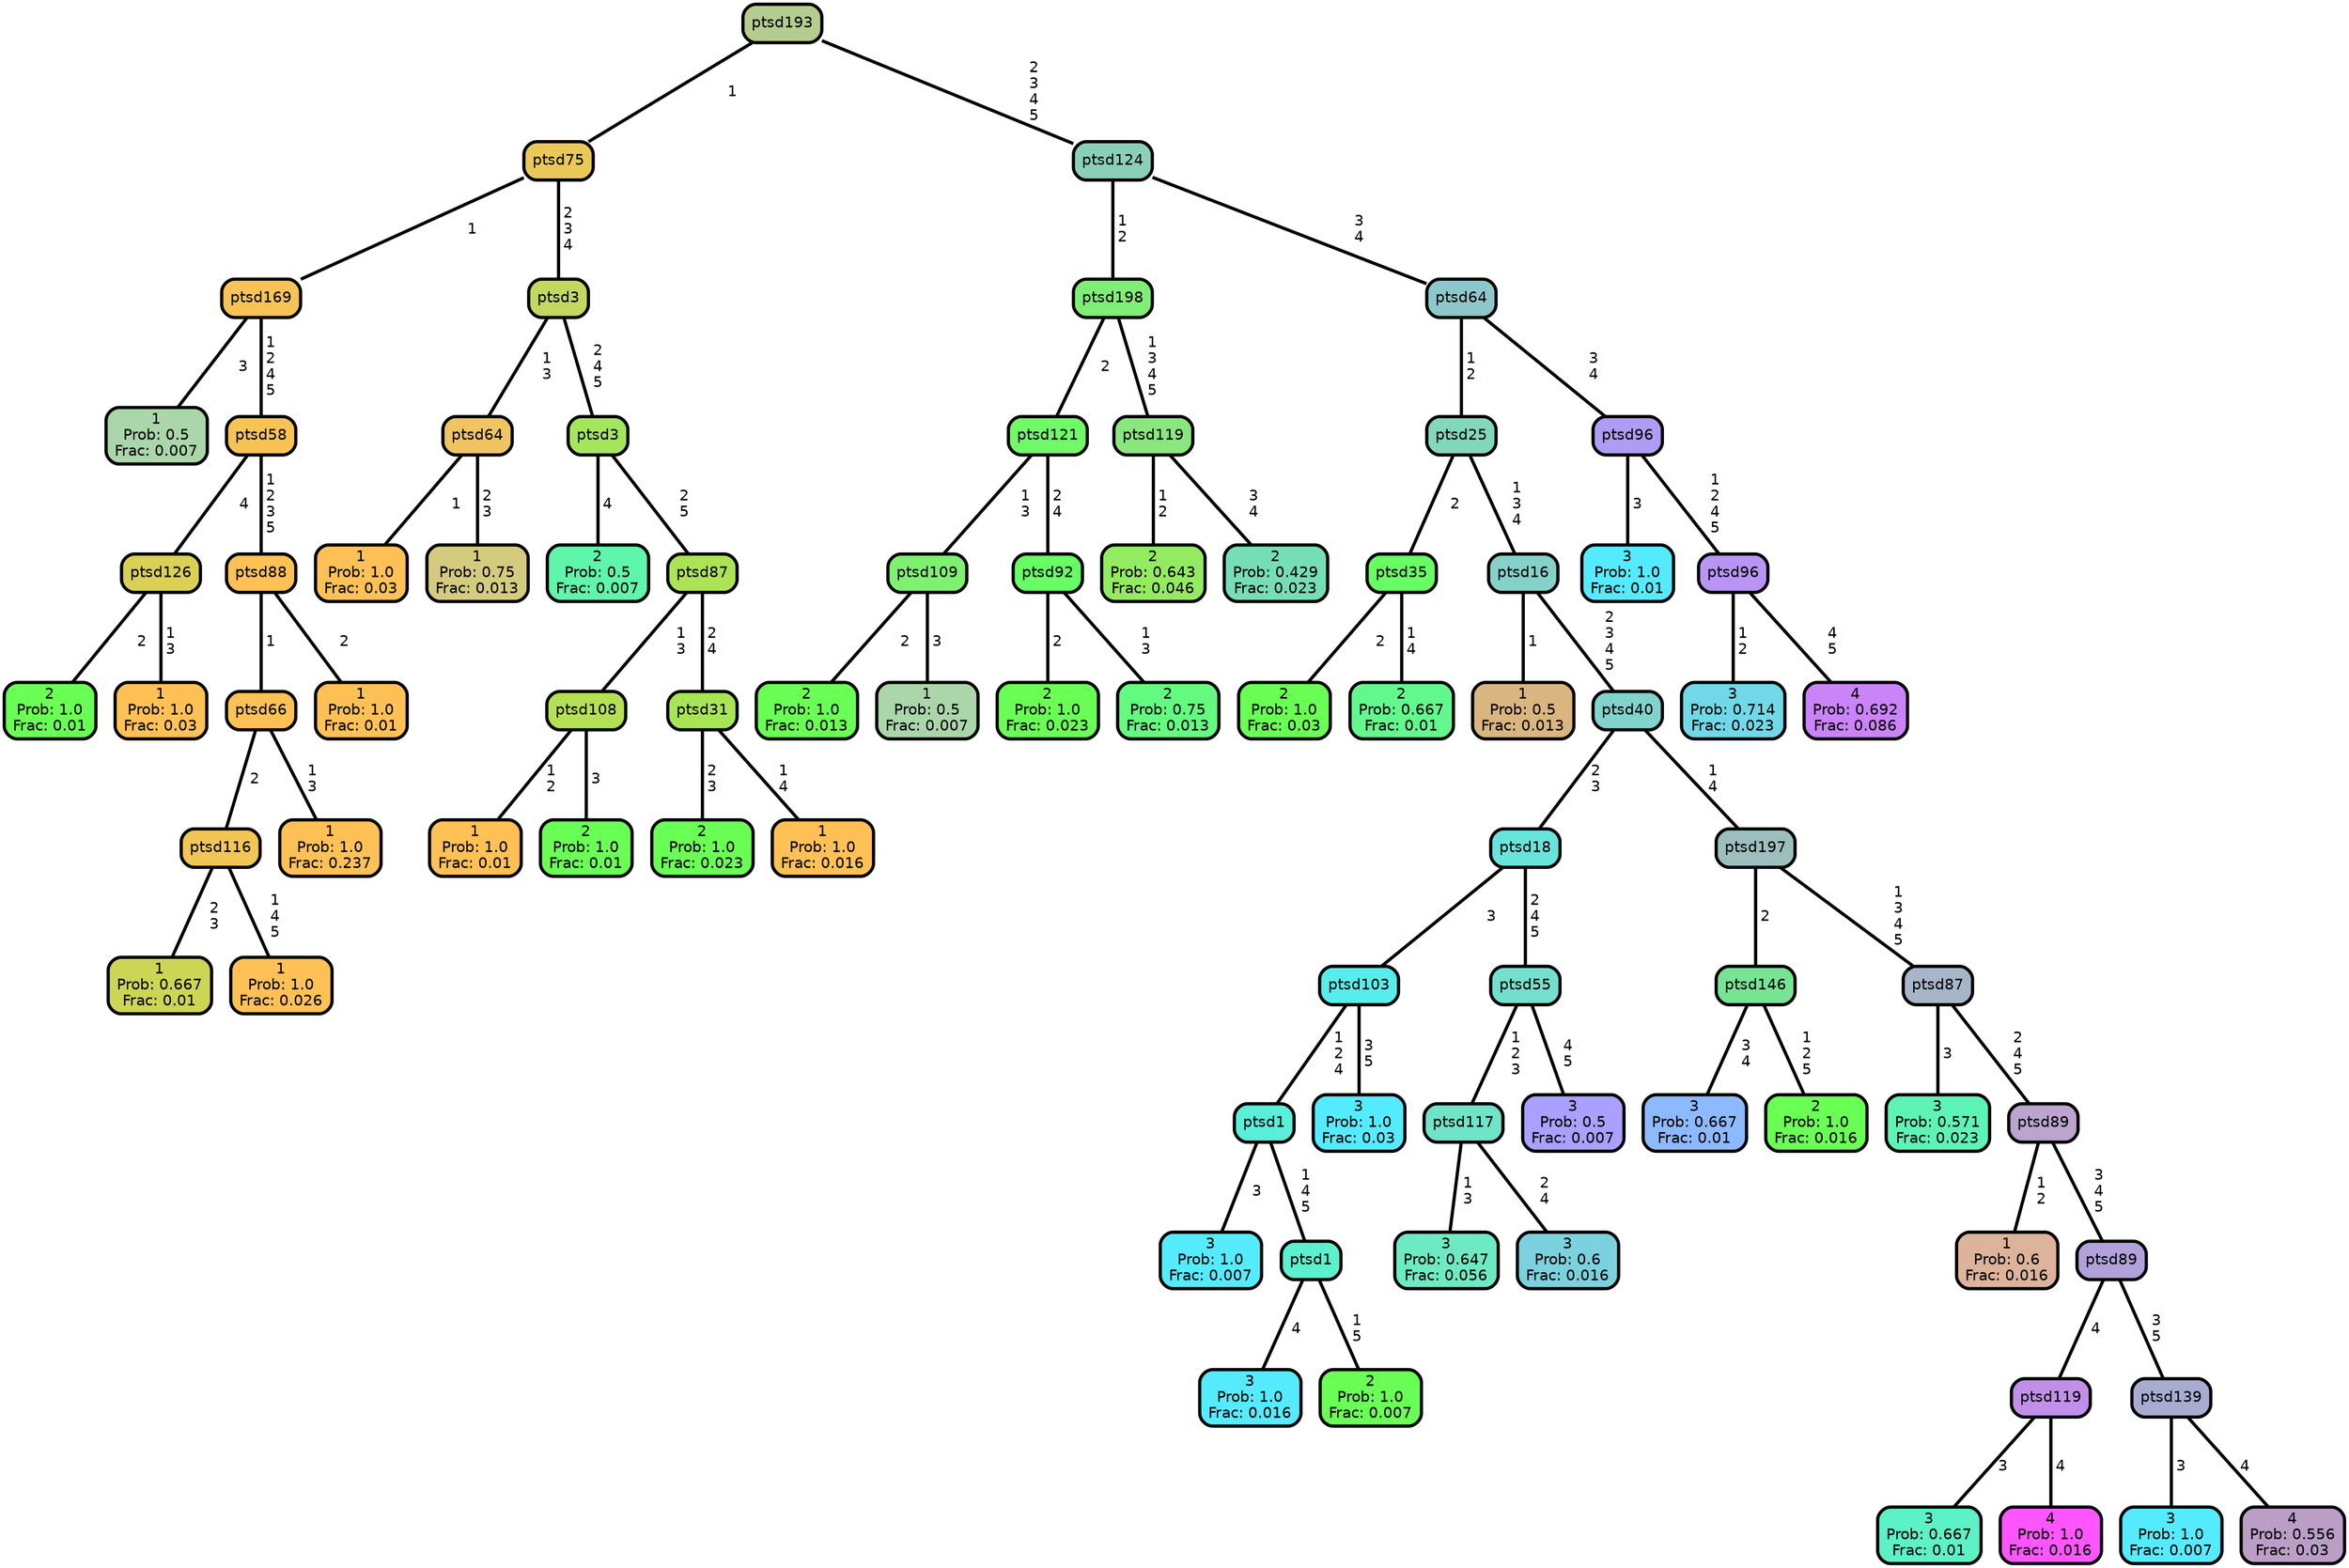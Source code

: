 graph Tree {
node [shape=box, style="filled, rounded",color="black",penwidth="3",fontcolor="black",                 fontname=helvetica] ;
graph [ranksep="0 equally", splines=straight,                 bgcolor=transparent, dpi=60] ;
edge [fontname=helvetica, color=black] ;
0 [label="1
Prob: 0.5
Frac: 0.007", fillcolor="#aad6aa"] ;
1 [label="ptsd169",href=".//ptsd169.svg", fillcolor="#f7c356"] ;
2 [label="2
Prob: 1.0
Frac: 0.01", fillcolor="#6aff55"] ;
3 [label="ptsd126",href=".//ptsd126.svg", fillcolor="#d9d055"] ;
4 [label="1
Prob: 1.0
Frac: 0.03", fillcolor="#ffc155"] ;
5 [label="ptsd58",href=".//ptsd58.svg", fillcolor="#f8c355"] ;
6 [label="1
Prob: 0.667
Frac: 0.01", fillcolor="#cdd555"] ;
7 [label="ptsd116",href=".//ptsd116.svg", fillcolor="#f1c655"] ;
8 [label="1
Prob: 1.0
Frac: 0.026", fillcolor="#ffc155"] ;
9 [label="ptsd66",href=".//ptsd66.svg", fillcolor="#fdc155"] ;
10 [label="1
Prob: 1.0
Frac: 0.237", fillcolor="#ffc155"] ;
11 [label="ptsd88",href=".//ptsd88.svg", fillcolor="#fdc155"] ;
12 [label="1
Prob: 1.0
Frac: 0.01", fillcolor="#ffc155"] ;
13 [label="ptsd75",href=".//ptsd75.svg", fillcolor="#eac858"] ;
14 [label="1
Prob: 1.0
Frac: 0.03", fillcolor="#ffc155"] ;
15 [label="ptsd64",href=".//ptsd64.svg", fillcolor="#f1c462"] ;
16 [label="1
Prob: 0.75
Frac: 0.013", fillcolor="#d4cb7f"] ;
17 [label="ptsd3",href=".//ptsd3.svg", fillcolor="#c3d85f"] ;
18 [label="2
Prob: 0.5
Frac: 0.007", fillcolor="#5ff5aa"] ;
19 [label="ptsd3",href=".//ptsd3.svg", fillcolor="#a4e55d"] ;
20 [label="1
Prob: 1.0
Frac: 0.01", fillcolor="#ffc155"] ;
21 [label="ptsd108",href=".//ptsd108.svg", fillcolor="#b4e055"] ;
22 [label="2
Prob: 1.0
Frac: 0.01", fillcolor="#6aff55"] ;
23 [label="ptsd87",href=".//ptsd87.svg", fillcolor="#ace355"] ;
24 [label="2
Prob: 1.0
Frac: 0.023", fillcolor="#6aff55"] ;
25 [label="ptsd31",href=".//ptsd31.svg", fillcolor="#a8e555"] ;
26 [label="1
Prob: 1.0
Frac: 0.016", fillcolor="#ffc155"] ;
27 [label="ptsd193",href=".//ptsd193.svg", fillcolor="#b4cd8e"] ;
28 [label="2
Prob: 1.0
Frac: 0.013", fillcolor="#6aff55"] ;
29 [label="ptsd109",href=".//ptsd109.svg", fillcolor="#7ff171"] ;
30 [label="1
Prob: 0.5
Frac: 0.007", fillcolor="#aad6aa"] ;
31 [label="ptsd121",href=".//ptsd121.svg", fillcolor="#70f969"] ;
32 [label="2
Prob: 1.0
Frac: 0.023", fillcolor="#6aff55"] ;
33 [label="ptsd92",href=".//ptsd92.svg", fillcolor="#68fd64"] ;
34 [label="2
Prob: 0.75
Frac: 0.013", fillcolor="#64fa7f"] ;
35 [label="ptsd198",href=".//ptsd198.svg", fillcolor="#7eef74"] ;
36 [label="2
Prob: 0.643
Frac: 0.046", fillcolor="#93eb61"] ;
37 [label="ptsd119",href=".//ptsd119.svg", fillcolor="#89e77d"] ;
38 [label="2
Prob: 0.429
Frac: 0.023", fillcolor="#76deb6"] ;
39 [label="ptsd124",href=".//ptsd124.svg", fillcolor="#8ad0b8"] ;
40 [label="2
Prob: 1.0
Frac: 0.03", fillcolor="#6aff55"] ;
41 [label="ptsd35",href=".//ptsd35.svg", fillcolor="#68fd63"] ;
42 [label="2
Prob: 0.667
Frac: 0.01", fillcolor="#63f88d"] ;
43 [label="ptsd25",href=".//ptsd25.svg", fillcolor="#82d7bc"] ;
44 [label="1
Prob: 0.5
Frac: 0.013", fillcolor="#d9b57f"] ;
45 [label="ptsd16",href=".//ptsd16.svg", fillcolor="#85d1c9"] ;
46 [label="3
Prob: 1.0
Frac: 0.007", fillcolor="#55ebff"] ;
47 [label="ptsd1",href=".//ptsd1.svg", fillcolor="#59efd9"] ;
48 [label="3
Prob: 1.0
Frac: 0.016", fillcolor="#55ebff"] ;
49 [label="ptsd1",href=".//ptsd1.svg", fillcolor="#5bf0ce"] ;
50 [label="2
Prob: 1.0
Frac: 0.007", fillcolor="#6aff55"] ;
51 [label="ptsd103",href=".//ptsd103.svg", fillcolor="#57edec"] ;
52 [label="3
Prob: 1.0
Frac: 0.03", fillcolor="#55ebff"] ;
53 [label="ptsd18",href=".//ptsd18.svg", fillcolor="#68e5da"] ;
54 [label="3
Prob: 0.647
Frac: 0.056", fillcolor="#6deac3"] ;
55 [label="ptsd117",href=".//ptsd117.svg", fillcolor="#70e4c8"] ;
56 [label="3
Prob: 0.6
Frac: 0.016", fillcolor="#7bd1dd"] ;
57 [label="ptsd55",href=".//ptsd55.svg", fillcolor="#75dfcd"] ;
58 [label="3
Prob: 0.5
Frac: 0.007", fillcolor="#aaa0ff"] ;
59 [label="ptsd40",href=".//ptsd40.svg", fillcolor="#81d3cc"] ;
60 [label="3
Prob: 0.667
Frac: 0.01", fillcolor="#8db9ff"] ;
61 [label="ptsd146",href=".//ptsd146.svg", fillcolor="#77e494"] ;
62 [label="2
Prob: 1.0
Frac: 0.016", fillcolor="#6aff55"] ;
63 [label="ptsd197",href=".//ptsd197.svg", fillcolor="#9cbfbd"] ;
64 [label="3
Prob: 0.571
Frac: 0.023", fillcolor="#5ef3b6"] ;
65 [label="ptsd87",href=".//ptsd87.svg", fillcolor="#a6b6c8"] ;
66 [label="1
Prob: 0.6
Frac: 0.016", fillcolor="#ddb399"] ;
67 [label="ptsd89",href=".//ptsd89.svg", fillcolor="#bba4cd"] ;
68 [label="3
Prob: 0.667
Frac: 0.01", fillcolor="#5cf1c6"] ;
69 [label="ptsd119",href=".//ptsd119.svg", fillcolor="#c18fe9"] ;
70 [label="4
Prob: 1.0
Frac: 0.016", fillcolor="#ff55ff"] ;
71 [label="ptsd89",href=".//ptsd89.svg", fillcolor="#b2a0db"] ;
72 [label="3
Prob: 1.0
Frac: 0.007", fillcolor="#55ebff"] ;
73 [label="ptsd139",href=".//ptsd139.svg", fillcolor="#a8acd0"] ;
74 [label="4
Prob: 0.556
Frac: 0.03", fillcolor="#ba9ec6"] ;
75 [label="ptsd64",href=".//ptsd64.svg", fillcolor="#8ec7cb"] ;
76 [label="3
Prob: 1.0
Frac: 0.01", fillcolor="#55ebff"] ;
77 [label="ptsd96",href=".//ptsd96.svg", fillcolor="#af9cf5"] ;
78 [label="3
Prob: 0.714
Frac: 0.023", fillcolor="#70d8e6"] ;
79 [label="ptsd96",href=".//ptsd96.svg", fillcolor="#b895f4"] ;
80 [label="4
Prob: 0.692
Frac: 0.086", fillcolor="#cb83f8"] ;
1 -- 0 [label=" 3",penwidth=3] ;
1 -- 5 [label=" 1\n 2\n 4\n 5",penwidth=3] ;
3 -- 2 [label=" 2",penwidth=3] ;
3 -- 4 [label=" 1\n 3",penwidth=3] ;
5 -- 3 [label=" 4",penwidth=3] ;
5 -- 11 [label=" 1\n 2\n 3\n 5",penwidth=3] ;
7 -- 6 [label=" 2\n 3",penwidth=3] ;
7 -- 8 [label=" 1\n 4\n 5",penwidth=3] ;
9 -- 7 [label=" 2",penwidth=3] ;
9 -- 10 [label=" 1\n 3",penwidth=3] ;
11 -- 9 [label=" 1",penwidth=3] ;
11 -- 12 [label=" 2",penwidth=3] ;
13 -- 1 [label=" 1",penwidth=3] ;
13 -- 17 [label=" 2\n 3\n 4",penwidth=3] ;
15 -- 14 [label=" 1",penwidth=3] ;
15 -- 16 [label=" 2\n 3",penwidth=3] ;
17 -- 15 [label=" 1\n 3",penwidth=3] ;
17 -- 19 [label=" 2\n 4\n 5",penwidth=3] ;
19 -- 18 [label=" 4",penwidth=3] ;
19 -- 23 [label=" 2\n 5",penwidth=3] ;
21 -- 20 [label=" 1\n 2",penwidth=3] ;
21 -- 22 [label=" 3",penwidth=3] ;
23 -- 21 [label=" 1\n 3",penwidth=3] ;
23 -- 25 [label=" 2\n 4",penwidth=3] ;
25 -- 24 [label=" 2\n 3",penwidth=3] ;
25 -- 26 [label=" 1\n 4",penwidth=3] ;
27 -- 13 [label=" 1",penwidth=3] ;
27 -- 39 [label=" 2\n 3\n 4\n 5",penwidth=3] ;
29 -- 28 [label=" 2",penwidth=3] ;
29 -- 30 [label=" 3",penwidth=3] ;
31 -- 29 [label=" 1\n 3",penwidth=3] ;
31 -- 33 [label=" 2\n 4",penwidth=3] ;
33 -- 32 [label=" 2",penwidth=3] ;
33 -- 34 [label=" 1\n 3",penwidth=3] ;
35 -- 31 [label=" 2",penwidth=3] ;
35 -- 37 [label=" 1\n 3\n 4\n 5",penwidth=3] ;
37 -- 36 [label=" 1\n 2",penwidth=3] ;
37 -- 38 [label=" 3\n 4",penwidth=3] ;
39 -- 35 [label=" 1\n 2",penwidth=3] ;
39 -- 75 [label=" 3\n 4",penwidth=3] ;
41 -- 40 [label=" 2",penwidth=3] ;
41 -- 42 [label=" 1\n 4",penwidth=3] ;
43 -- 41 [label=" 2",penwidth=3] ;
43 -- 45 [label=" 1\n 3\n 4",penwidth=3] ;
45 -- 44 [label=" 1",penwidth=3] ;
45 -- 59 [label=" 2\n 3\n 4\n 5",penwidth=3] ;
47 -- 46 [label=" 3",penwidth=3] ;
47 -- 49 [label=" 1\n 4\n 5",penwidth=3] ;
49 -- 48 [label=" 4",penwidth=3] ;
49 -- 50 [label=" 1\n 5",penwidth=3] ;
51 -- 47 [label=" 1\n 2\n 4",penwidth=3] ;
51 -- 52 [label=" 3\n 5",penwidth=3] ;
53 -- 51 [label=" 3",penwidth=3] ;
53 -- 57 [label=" 2\n 4\n 5",penwidth=3] ;
55 -- 54 [label=" 1\n 3",penwidth=3] ;
55 -- 56 [label=" 2\n 4",penwidth=3] ;
57 -- 55 [label=" 1\n 2\n 3",penwidth=3] ;
57 -- 58 [label=" 4\n 5",penwidth=3] ;
59 -- 53 [label=" 2\n 3",penwidth=3] ;
59 -- 63 [label=" 1\n 4",penwidth=3] ;
61 -- 60 [label=" 3\n 4",penwidth=3] ;
61 -- 62 [label=" 1\n 2\n 5",penwidth=3] ;
63 -- 61 [label=" 2",penwidth=3] ;
63 -- 65 [label=" 1\n 3\n 4\n 5",penwidth=3] ;
65 -- 64 [label=" 3",penwidth=3] ;
65 -- 67 [label=" 2\n 4\n 5",penwidth=3] ;
67 -- 66 [label=" 1\n 2",penwidth=3] ;
67 -- 71 [label=" 3\n 4\n 5",penwidth=3] ;
69 -- 68 [label=" 3",penwidth=3] ;
69 -- 70 [label=" 4",penwidth=3] ;
71 -- 69 [label=" 4",penwidth=3] ;
71 -- 73 [label=" 3\n 5",penwidth=3] ;
73 -- 72 [label=" 3",penwidth=3] ;
73 -- 74 [label=" 4",penwidth=3] ;
75 -- 43 [label=" 1\n 2",penwidth=3] ;
75 -- 77 [label=" 3\n 4",penwidth=3] ;
77 -- 76 [label=" 3",penwidth=3] ;
77 -- 79 [label=" 1\n 2\n 4\n 5",penwidth=3] ;
79 -- 78 [label=" 1\n 2",penwidth=3] ;
79 -- 80 [label=" 4\n 5",penwidth=3] ;
{rank = same;}}